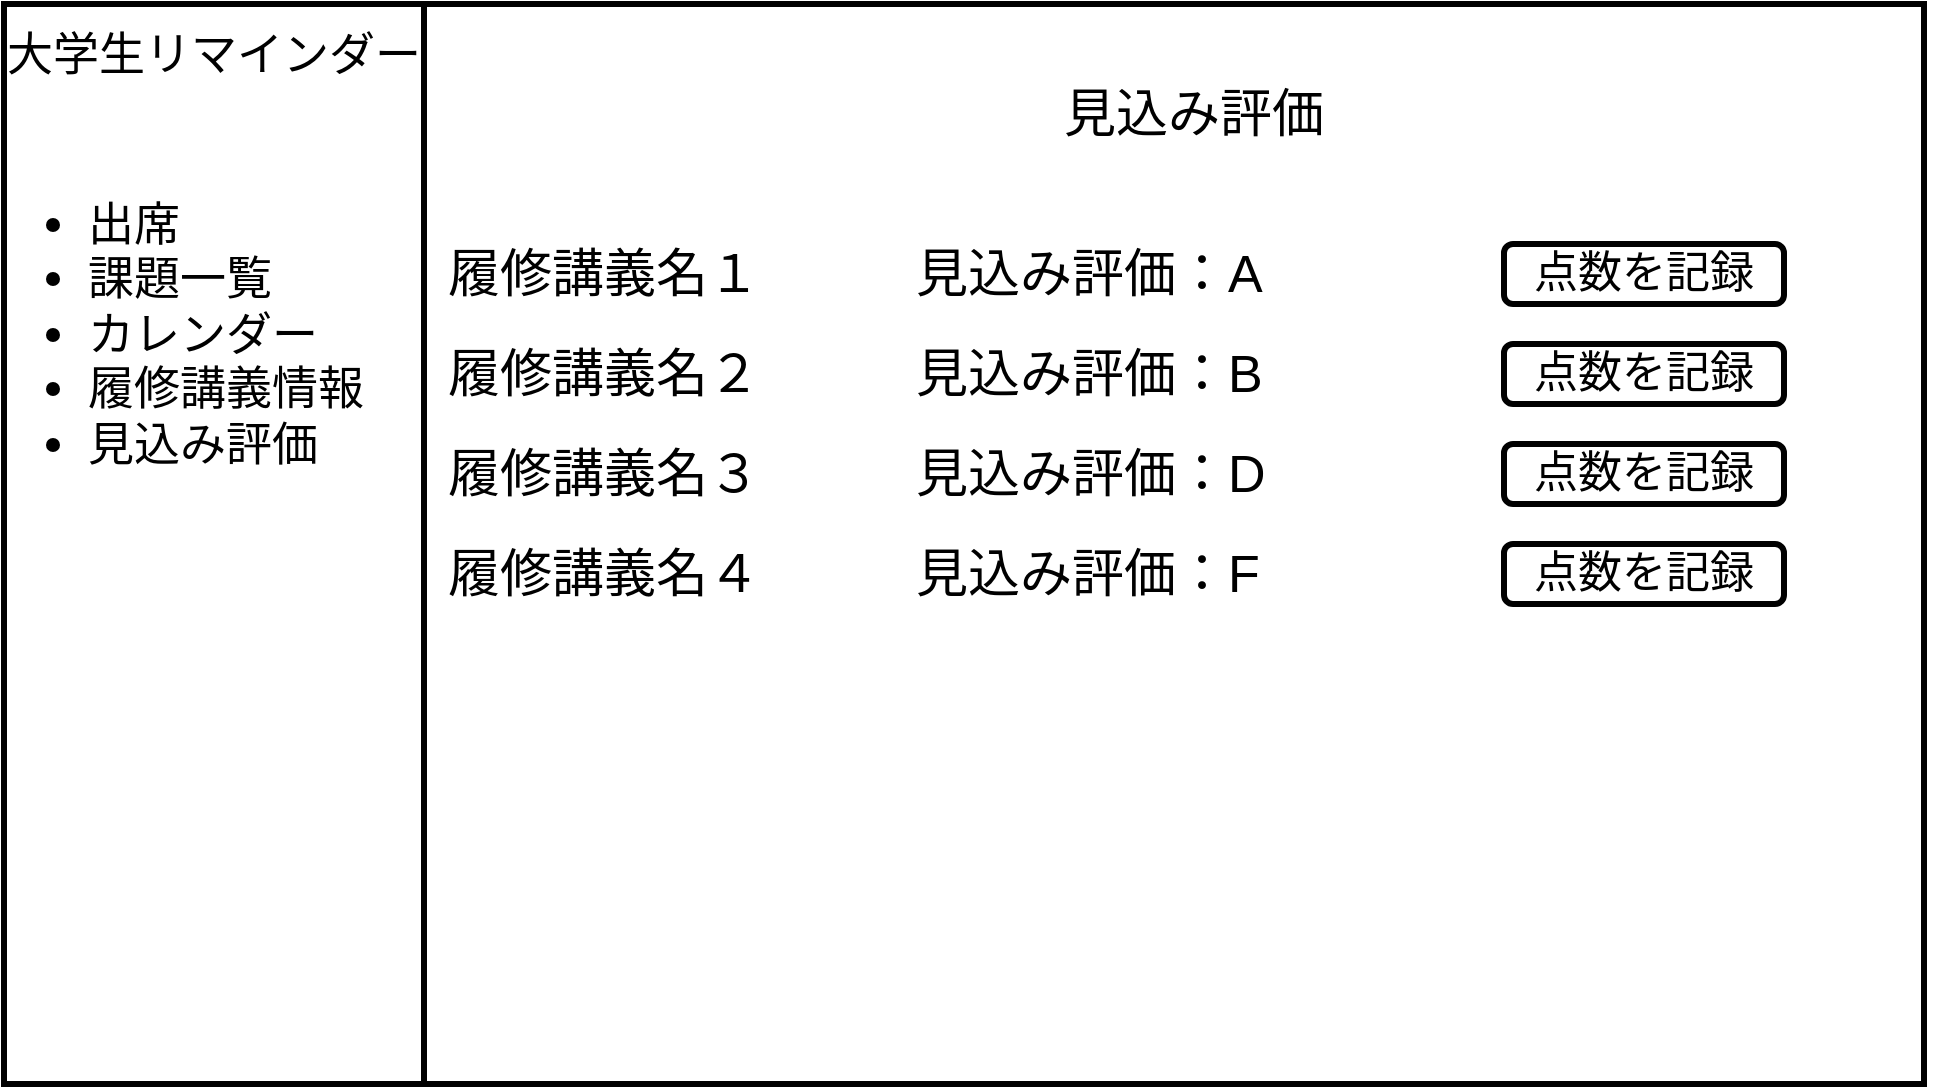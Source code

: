 <mxfile>
    <diagram id="1Ii7a9tN0uZGpSYUHZL1" name="Page-1">
        <mxGraphModel dx="598" dy="627" grid="1" gridSize="10" guides="1" tooltips="1" connect="1" arrows="1" fold="1" page="1" pageScale="1" pageWidth="1169" pageHeight="827" background="#ffffff" math="0" shadow="0">
            <root>
                <mxCell id="0"/>
                <mxCell id="1" parent="0"/>
                <mxCell id="2" value="" style="rounded=0;whiteSpace=wrap;html=1;strokeColor=#000000;strokeWidth=3;fillColor=#FFFFFF;" parent="1" vertex="1">
                    <mxGeometry x="30" y="30" width="960" height="540" as="geometry"/>
                </mxCell>
                <mxCell id="3" value="" style="rounded=0;whiteSpace=wrap;html=1;strokeColor=#000000;strokeWidth=3;fillColor=#FFFFFF;" parent="1" vertex="1">
                    <mxGeometry x="30" y="30" width="210" height="540" as="geometry"/>
                </mxCell>
                <mxCell id="4" value="大学生リマインダー" style="text;html=1;strokeColor=none;fillColor=none;align=center;verticalAlign=middle;whiteSpace=wrap;rounded=0;fontColor=#000000;fontSize=23;" parent="1" vertex="1">
                    <mxGeometry x="30" y="40" width="210" height="30" as="geometry"/>
                </mxCell>
                <mxCell id="5" value="&lt;ul&gt;&lt;li&gt;出席&lt;/li&gt;&lt;li&gt;課題一覧&lt;/li&gt;&lt;li&gt;カレンダー&lt;/li&gt;&lt;li&gt;履修講義情報&lt;/li&gt;&lt;li&gt;見込み評価&lt;/li&gt;&lt;/ul&gt;" style="text;strokeColor=none;fillColor=none;html=1;whiteSpace=wrap;verticalAlign=middle;overflow=hidden;fontSize=23;fontColor=#000000;" parent="1" vertex="1">
                    <mxGeometry x="30" y="80" width="210" height="230" as="geometry"/>
                </mxCell>
                <mxCell id="6" value="見込み評価" style="text;html=1;strokeColor=none;fillColor=none;align=center;verticalAlign=middle;whiteSpace=wrap;rounded=0;fontColor=#000000;fontSize=26;" parent="1" vertex="1">
                    <mxGeometry x="250" y="70" width="750" height="30" as="geometry"/>
                </mxCell>
                <mxCell id="7" value="履修講義名１　　　見込み評価：A" style="text;html=1;strokeColor=none;fillColor=none;align=left;verticalAlign=middle;whiteSpace=wrap;rounded=0;fontSize=26;fontColor=#000000;" parent="1" vertex="1">
                    <mxGeometry x="250" y="150" width="740" height="30" as="geometry"/>
                </mxCell>
                <mxCell id="9" value="履修講義名２　　　見込み評価：B" style="text;html=1;strokeColor=none;fillColor=none;align=left;verticalAlign=middle;whiteSpace=wrap;rounded=0;fontSize=26;fontColor=#000000;" parent="1" vertex="1">
                    <mxGeometry x="250" y="200" width="740" height="30" as="geometry"/>
                </mxCell>
                <mxCell id="10" value="履修講義名３　　　見込み評価：D" style="text;html=1;strokeColor=none;fillColor=none;align=left;verticalAlign=middle;whiteSpace=wrap;rounded=0;fontSize=26;fontColor=#000000;" parent="1" vertex="1">
                    <mxGeometry x="250" y="250" width="740" height="30" as="geometry"/>
                </mxCell>
                <mxCell id="11" value="履修講義名４　　　見込み評価：F" style="text;html=1;strokeColor=none;fillColor=none;align=left;verticalAlign=middle;whiteSpace=wrap;rounded=0;fontSize=26;fontColor=#000000;" parent="1" vertex="1">
                    <mxGeometry x="250" y="300" width="740" height="30" as="geometry"/>
                </mxCell>
                <mxCell id="12" value="点数を記録" style="rounded=1;whiteSpace=wrap;html=1;fontSize=22;fontColor=#000000;strokeColor=#000000;strokeWidth=3;fillColor=#FFFFFF;" parent="1" vertex="1">
                    <mxGeometry x="780" y="150" width="140" height="30" as="geometry"/>
                </mxCell>
                <mxCell id="13" value="点数を記録" style="rounded=1;whiteSpace=wrap;html=1;fontSize=22;fontColor=#000000;strokeColor=#000000;strokeWidth=3;fillColor=#FFFFFF;" parent="1" vertex="1">
                    <mxGeometry x="780" y="200" width="140" height="30" as="geometry"/>
                </mxCell>
                <mxCell id="14" value="点数を記録" style="rounded=1;whiteSpace=wrap;html=1;fontSize=22;fontColor=#000000;strokeColor=#000000;strokeWidth=3;fillColor=#FFFFFF;" parent="1" vertex="1">
                    <mxGeometry x="780" y="250" width="140" height="30" as="geometry"/>
                </mxCell>
                <mxCell id="15" value="点数を記録" style="rounded=1;whiteSpace=wrap;html=1;fontSize=22;fontColor=#000000;strokeColor=#000000;strokeWidth=3;fillColor=#FFFFFF;" parent="1" vertex="1">
                    <mxGeometry x="780" y="300" width="140" height="30" as="geometry"/>
                </mxCell>
            </root>
        </mxGraphModel>
    </diagram>
</mxfile>
